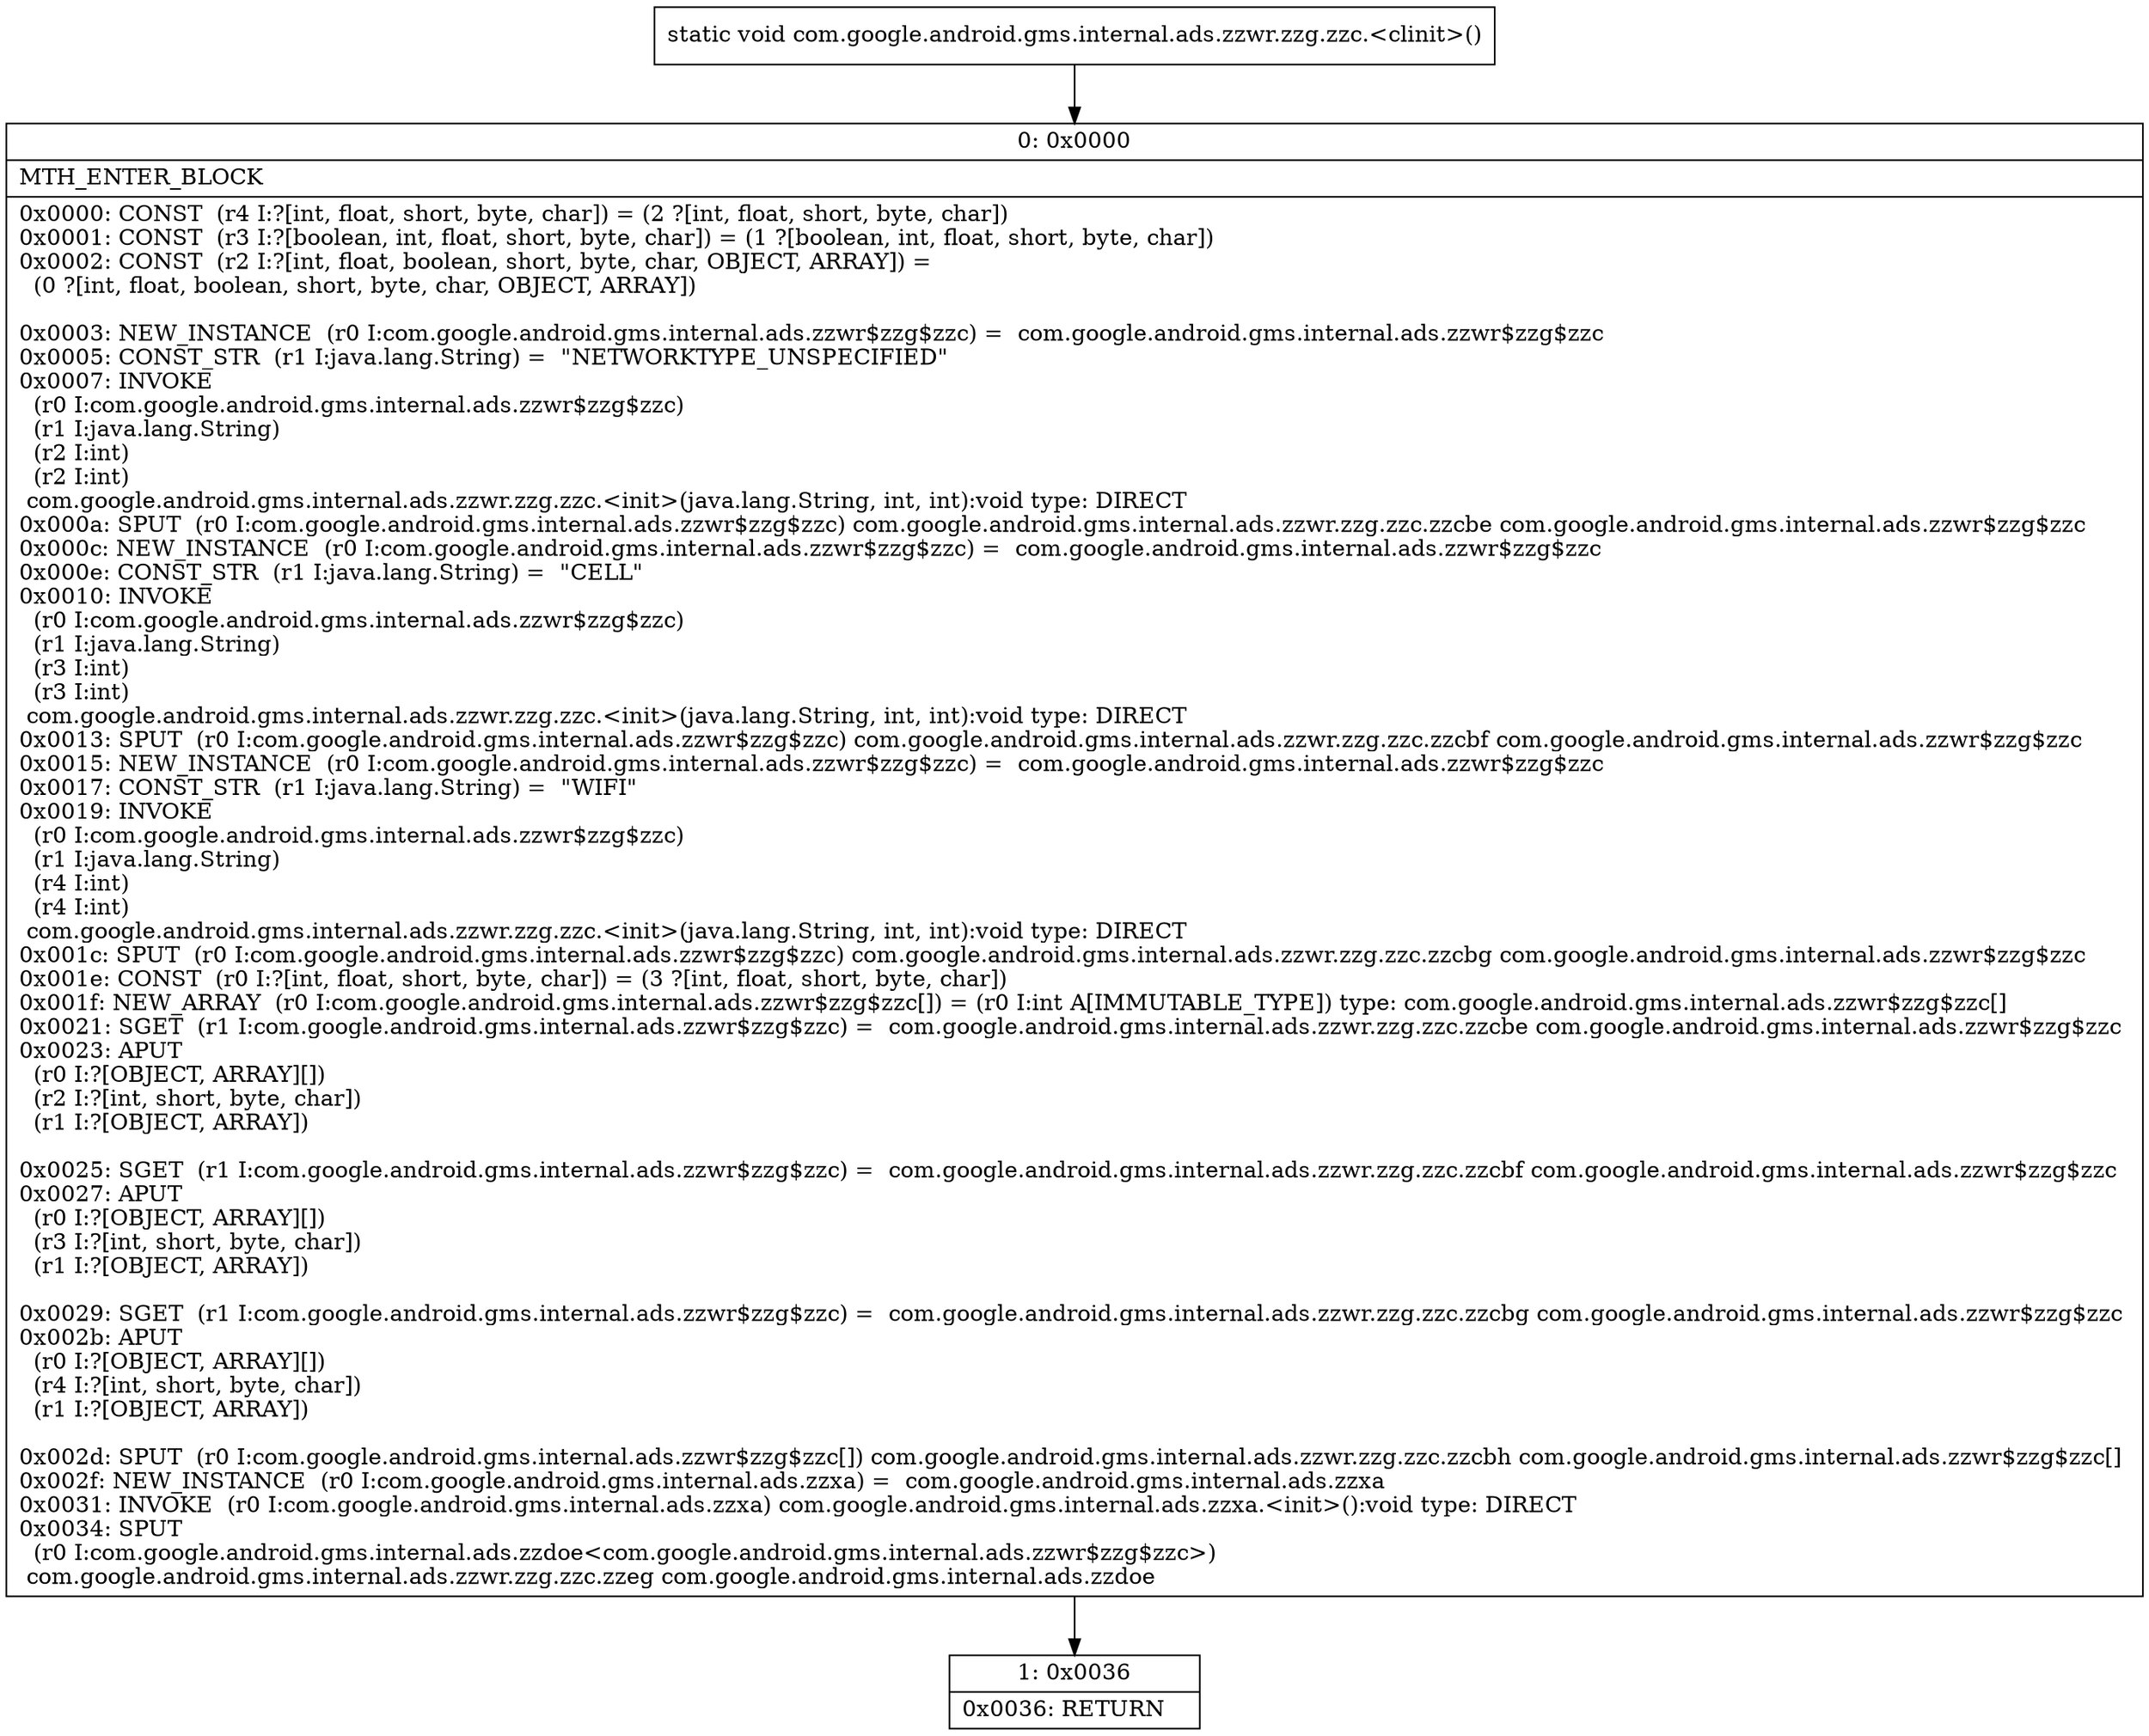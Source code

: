digraph "CFG forcom.google.android.gms.internal.ads.zzwr.zzg.zzc.\<clinit\>()V" {
Node_0 [shape=record,label="{0\:\ 0x0000|MTH_ENTER_BLOCK\l|0x0000: CONST  (r4 I:?[int, float, short, byte, char]) = (2 ?[int, float, short, byte, char]) \l0x0001: CONST  (r3 I:?[boolean, int, float, short, byte, char]) = (1 ?[boolean, int, float, short, byte, char]) \l0x0002: CONST  (r2 I:?[int, float, boolean, short, byte, char, OBJECT, ARRAY]) = \l  (0 ?[int, float, boolean, short, byte, char, OBJECT, ARRAY])\l \l0x0003: NEW_INSTANCE  (r0 I:com.google.android.gms.internal.ads.zzwr$zzg$zzc) =  com.google.android.gms.internal.ads.zzwr$zzg$zzc \l0x0005: CONST_STR  (r1 I:java.lang.String) =  \"NETWORKTYPE_UNSPECIFIED\" \l0x0007: INVOKE  \l  (r0 I:com.google.android.gms.internal.ads.zzwr$zzg$zzc)\l  (r1 I:java.lang.String)\l  (r2 I:int)\l  (r2 I:int)\l com.google.android.gms.internal.ads.zzwr.zzg.zzc.\<init\>(java.lang.String, int, int):void type: DIRECT \l0x000a: SPUT  (r0 I:com.google.android.gms.internal.ads.zzwr$zzg$zzc) com.google.android.gms.internal.ads.zzwr.zzg.zzc.zzcbe com.google.android.gms.internal.ads.zzwr$zzg$zzc \l0x000c: NEW_INSTANCE  (r0 I:com.google.android.gms.internal.ads.zzwr$zzg$zzc) =  com.google.android.gms.internal.ads.zzwr$zzg$zzc \l0x000e: CONST_STR  (r1 I:java.lang.String) =  \"CELL\" \l0x0010: INVOKE  \l  (r0 I:com.google.android.gms.internal.ads.zzwr$zzg$zzc)\l  (r1 I:java.lang.String)\l  (r3 I:int)\l  (r3 I:int)\l com.google.android.gms.internal.ads.zzwr.zzg.zzc.\<init\>(java.lang.String, int, int):void type: DIRECT \l0x0013: SPUT  (r0 I:com.google.android.gms.internal.ads.zzwr$zzg$zzc) com.google.android.gms.internal.ads.zzwr.zzg.zzc.zzcbf com.google.android.gms.internal.ads.zzwr$zzg$zzc \l0x0015: NEW_INSTANCE  (r0 I:com.google.android.gms.internal.ads.zzwr$zzg$zzc) =  com.google.android.gms.internal.ads.zzwr$zzg$zzc \l0x0017: CONST_STR  (r1 I:java.lang.String) =  \"WIFI\" \l0x0019: INVOKE  \l  (r0 I:com.google.android.gms.internal.ads.zzwr$zzg$zzc)\l  (r1 I:java.lang.String)\l  (r4 I:int)\l  (r4 I:int)\l com.google.android.gms.internal.ads.zzwr.zzg.zzc.\<init\>(java.lang.String, int, int):void type: DIRECT \l0x001c: SPUT  (r0 I:com.google.android.gms.internal.ads.zzwr$zzg$zzc) com.google.android.gms.internal.ads.zzwr.zzg.zzc.zzcbg com.google.android.gms.internal.ads.zzwr$zzg$zzc \l0x001e: CONST  (r0 I:?[int, float, short, byte, char]) = (3 ?[int, float, short, byte, char]) \l0x001f: NEW_ARRAY  (r0 I:com.google.android.gms.internal.ads.zzwr$zzg$zzc[]) = (r0 I:int A[IMMUTABLE_TYPE]) type: com.google.android.gms.internal.ads.zzwr$zzg$zzc[] \l0x0021: SGET  (r1 I:com.google.android.gms.internal.ads.zzwr$zzg$zzc) =  com.google.android.gms.internal.ads.zzwr.zzg.zzc.zzcbe com.google.android.gms.internal.ads.zzwr$zzg$zzc \l0x0023: APUT  \l  (r0 I:?[OBJECT, ARRAY][])\l  (r2 I:?[int, short, byte, char])\l  (r1 I:?[OBJECT, ARRAY])\l \l0x0025: SGET  (r1 I:com.google.android.gms.internal.ads.zzwr$zzg$zzc) =  com.google.android.gms.internal.ads.zzwr.zzg.zzc.zzcbf com.google.android.gms.internal.ads.zzwr$zzg$zzc \l0x0027: APUT  \l  (r0 I:?[OBJECT, ARRAY][])\l  (r3 I:?[int, short, byte, char])\l  (r1 I:?[OBJECT, ARRAY])\l \l0x0029: SGET  (r1 I:com.google.android.gms.internal.ads.zzwr$zzg$zzc) =  com.google.android.gms.internal.ads.zzwr.zzg.zzc.zzcbg com.google.android.gms.internal.ads.zzwr$zzg$zzc \l0x002b: APUT  \l  (r0 I:?[OBJECT, ARRAY][])\l  (r4 I:?[int, short, byte, char])\l  (r1 I:?[OBJECT, ARRAY])\l \l0x002d: SPUT  (r0 I:com.google.android.gms.internal.ads.zzwr$zzg$zzc[]) com.google.android.gms.internal.ads.zzwr.zzg.zzc.zzcbh com.google.android.gms.internal.ads.zzwr$zzg$zzc[] \l0x002f: NEW_INSTANCE  (r0 I:com.google.android.gms.internal.ads.zzxa) =  com.google.android.gms.internal.ads.zzxa \l0x0031: INVOKE  (r0 I:com.google.android.gms.internal.ads.zzxa) com.google.android.gms.internal.ads.zzxa.\<init\>():void type: DIRECT \l0x0034: SPUT  \l  (r0 I:com.google.android.gms.internal.ads.zzdoe\<com.google.android.gms.internal.ads.zzwr$zzg$zzc\>)\l com.google.android.gms.internal.ads.zzwr.zzg.zzc.zzeg com.google.android.gms.internal.ads.zzdoe \l}"];
Node_1 [shape=record,label="{1\:\ 0x0036|0x0036: RETURN   \l}"];
MethodNode[shape=record,label="{static void com.google.android.gms.internal.ads.zzwr.zzg.zzc.\<clinit\>() }"];
MethodNode -> Node_0;
Node_0 -> Node_1;
}

